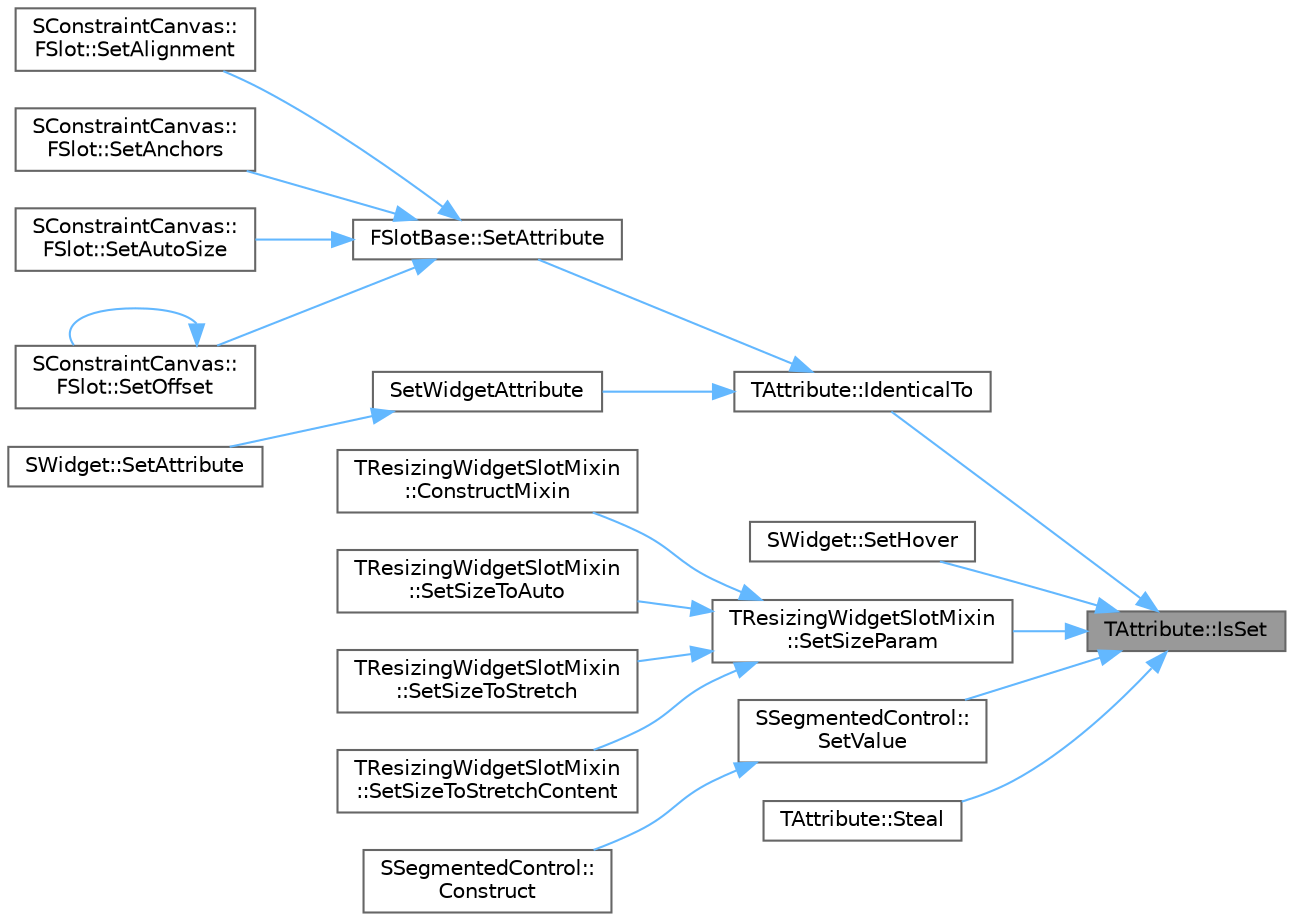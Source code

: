 digraph "TAttribute::IsSet"
{
 // INTERACTIVE_SVG=YES
 // LATEX_PDF_SIZE
  bgcolor="transparent";
  edge [fontname=Helvetica,fontsize=10,labelfontname=Helvetica,labelfontsize=10];
  node [fontname=Helvetica,fontsize=10,shape=box,height=0.2,width=0.4];
  rankdir="RL";
  Node1 [id="Node000001",label="TAttribute::IsSet",height=0.2,width=0.4,color="gray40", fillcolor="grey60", style="filled", fontcolor="black",tooltip="Was this TAttribute ever assigned?"];
  Node1 -> Node2 [id="edge1_Node000001_Node000002",dir="back",color="steelblue1",style="solid",tooltip=" "];
  Node2 [id="Node000002",label="TAttribute::IdenticalTo",height=0.2,width=0.4,color="grey40", fillcolor="white", style="filled",URL="$dd/dcd/classTAttribute.html#af4b582f06d8a3306fba7aad0d489a57d",tooltip="Is this attribute identical to another TAttribute."];
  Node2 -> Node3 [id="edge2_Node000002_Node000003",dir="back",color="steelblue1",style="solid",tooltip=" "];
  Node3 [id="Node000003",label="FSlotBase::SetAttribute",height=0.2,width=0.4,color="grey40", fillcolor="white", style="filled",URL="$dd/d98/classFSlotBase.html#a672602316f4e14324ad7f00c6615da6a",tooltip="Performs the attribute assignment and invalidates the widget minimally based on what actually changed..."];
  Node3 -> Node4 [id="edge3_Node000003_Node000004",dir="back",color="steelblue1",style="solid",tooltip=" "];
  Node4 [id="Node000004",label="SConstraintCanvas::\lFSlot::SetAlignment",height=0.2,width=0.4,color="grey40", fillcolor="white", style="filled",URL="$df/dd8/classSConstraintCanvas_1_1FSlot.html#a6ccb0b382a2f90ecec8d9e996aef0522",tooltip=" "];
  Node3 -> Node5 [id="edge4_Node000003_Node000005",dir="back",color="steelblue1",style="solid",tooltip=" "];
  Node5 [id="Node000005",label="SConstraintCanvas::\lFSlot::SetAnchors",height=0.2,width=0.4,color="grey40", fillcolor="white", style="filled",URL="$df/dd8/classSConstraintCanvas_1_1FSlot.html#a8abf95f45b45f55a7953a15847febf40",tooltip=" "];
  Node3 -> Node6 [id="edge5_Node000003_Node000006",dir="back",color="steelblue1",style="solid",tooltip=" "];
  Node6 [id="Node000006",label="SConstraintCanvas::\lFSlot::SetAutoSize",height=0.2,width=0.4,color="grey40", fillcolor="white", style="filled",URL="$df/dd8/classSConstraintCanvas_1_1FSlot.html#a8e2908caf100441af26ca2266328b9bb",tooltip=" "];
  Node3 -> Node7 [id="edge6_Node000003_Node000007",dir="back",color="steelblue1",style="solid",tooltip=" "];
  Node7 [id="Node000007",label="SConstraintCanvas::\lFSlot::SetOffset",height=0.2,width=0.4,color="grey40", fillcolor="white", style="filled",URL="$df/dd8/classSConstraintCanvas_1_1FSlot.html#afa3dbf7504379c80bda1fd113c7cefee",tooltip=" "];
  Node7 -> Node7 [id="edge7_Node000007_Node000007",dir="back",color="steelblue1",style="solid",tooltip=" "];
  Node2 -> Node8 [id="edge8_Node000002_Node000008",dir="back",color="steelblue1",style="solid",tooltip=" "];
  Node8 [id="Node000008",label="SetWidgetAttribute",height=0.2,width=0.4,color="grey40", fillcolor="white", style="filled",URL="$dc/df5/SWidget_8h.html#aac4db46dee2df903e0c4b702ec3151c5",tooltip="Performs the attribute assignment and invalidates the widget minimally based on what actually changed..."];
  Node8 -> Node9 [id="edge9_Node000008_Node000009",dir="back",color="steelblue1",style="solid",tooltip=" "];
  Node9 [id="Node000009",label="SWidget::SetAttribute",height=0.2,width=0.4,color="grey40", fillcolor="white", style="filled",URL="$dd/de2/classSWidget.html#a5f29b0debe6381a562d1b675d1ef4097",tooltip="Performs the attribute assignment and invalidates the widget minimally based on what actually changed..."];
  Node1 -> Node10 [id="edge10_Node000001_Node000010",dir="back",color="steelblue1",style="solid",tooltip=" "];
  Node10 [id="Node000010",label="SWidget::SetHover",height=0.2,width=0.4,color="grey40", fillcolor="white", style="filled",URL="$dd/de2/classSWidget.html#a20fdba94201b0ab6d660074b15e0a977",tooltip="Set the hover state."];
  Node1 -> Node11 [id="edge11_Node000001_Node000011",dir="back",color="steelblue1",style="solid",tooltip=" "];
  Node11 [id="Node000011",label="TResizingWidgetSlotMixin\l::SetSizeParam",height=0.2,width=0.4,color="grey40", fillcolor="white", style="filled",URL="$da/d83/classTResizingWidgetSlotMixin.html#ab4b436e5557957d1c4c4db61b93c529e",tooltip="Set the size Param of the slot, It could be a FStretch, FStretchContent, or a FAuto."];
  Node11 -> Node12 [id="edge12_Node000011_Node000012",dir="back",color="steelblue1",style="solid",tooltip=" "];
  Node12 [id="Node000012",label="TResizingWidgetSlotMixin\l::ConstructMixin",height=0.2,width=0.4,color="grey40", fillcolor="white", style="filled",URL="$da/d83/classTResizingWidgetSlotMixin.html#afb22e335f8d0ccbbaae2b215d81aad98",tooltip=" "];
  Node11 -> Node13 [id="edge13_Node000011_Node000013",dir="back",color="steelblue1",style="solid",tooltip=" "];
  Node13 [id="Node000013",label="TResizingWidgetSlotMixin\l::SetSizeToAuto",height=0.2,width=0.4,color="grey40", fillcolor="white", style="filled",URL="$da/d83/classTResizingWidgetSlotMixin.html#a233810b0615e4e1e3d5c809645536d52",tooltip="The widget's DesiredSize will be used as the space required."];
  Node11 -> Node14 [id="edge14_Node000011_Node000014",dir="back",color="steelblue1",style="solid",tooltip=" "];
  Node14 [id="Node000014",label="TResizingWidgetSlotMixin\l::SetSizeToStretch",height=0.2,width=0.4,color="grey40", fillcolor="white", style="filled",URL="$da/d83/classTResizingWidgetSlotMixin.html#a7c3b10201b188ca237eda47298f4153d",tooltip="The available space will be distributed proportionately to each slots stretch coefficient."];
  Node11 -> Node15 [id="edge15_Node000011_Node000015",dir="back",color="steelblue1",style="solid",tooltip=" "];
  Node15 [id="Node000015",label="TResizingWidgetSlotMixin\l::SetSizeToStretchContent",height=0.2,width=0.4,color="grey40", fillcolor="white", style="filled",URL="$da/d83/classTResizingWidgetSlotMixin.html#a0d823496951eec2ade65e57d2f4bbbe4",tooltip="The widget's content size is adjusted proportionally to fit the available space."];
  Node1 -> Node16 [id="edge16_Node000001_Node000016",dir="back",color="steelblue1",style="solid",tooltip=" "];
  Node16 [id="Node000016",label="SSegmentedControl::\lSetValue",height=0.2,width=0.4,color="grey40", fillcolor="white", style="filled",URL="$d3/daa/classSSegmentedControl.html#ad347350a8ee4e605840e6fa6d2d8156b",tooltip="See the Value attribute."];
  Node16 -> Node17 [id="edge17_Node000016_Node000017",dir="back",color="steelblue1",style="solid",tooltip=" "];
  Node17 [id="Node000017",label="SSegmentedControl::\lConstruct",height=0.2,width=0.4,color="grey40", fillcolor="white", style="filled",URL="$d3/daa/classSSegmentedControl.html#a74fcd7f082a76a42a57d7ae73d22cfe3",tooltip=" "];
  Node1 -> Node18 [id="edge18_Node000001_Node000018",dir="back",color="steelblue1",style="solid",tooltip=" "];
  Node18 [id="Node000018",label="TAttribute::Steal",height=0.2,width=0.4,color="grey40", fillcolor="white", style="filled",URL="$dd/dcd/classTAttribute.html#ad358301d7f46ed2a323239179455f776",tooltip="Move the attribute's 'getter' or the attribute's Value and reset the attribute."];
}
